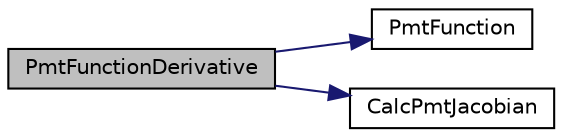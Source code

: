 digraph "PmtFunctionDerivative"
{
  edge [fontname="Helvetica",fontsize="10",labelfontname="Helvetica",labelfontsize="10"];
  node [fontname="Helvetica",fontsize="10",shape=record];
  rankdir="LR";
  Node1 [label="PmtFunctionDerivative",height=0.2,width=0.4,color="black", fillcolor="grey75", style="filled", fontcolor="black"];
  Node1 -> Node2 [color="midnightblue",fontsize="10",style="solid",fontname="Helvetica"];
  Node2 [label="PmtFunction",height=0.2,width=0.4,color="black", fillcolor="white", style="filled",URL="$d6/d85/_gsl1_fitter_8cpp.html#adc5d69e74885dcb402a256340f45f0d4"];
  Node1 -> Node3 [color="midnightblue",fontsize="10",style="solid",fontname="Helvetica"];
  Node3 [label="CalcPmtJacobian",height=0.2,width=0.4,color="black", fillcolor="white", style="filled",URL="$d6/d85/_gsl1_fitter_8cpp.html#a8d234c610289e7da30b8c8016ceeb5be"];
}

